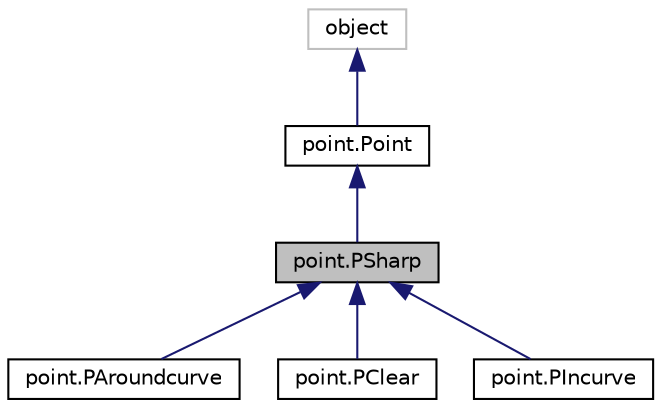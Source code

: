 digraph "point.PSharp"
{
  edge [fontname="Helvetica",fontsize="10",labelfontname="Helvetica",labelfontsize="10"];
  node [fontname="Helvetica",fontsize="10",shape=record];
  Node1 [label="point.PSharp",height=0.2,width=0.4,color="black", fillcolor="grey75", style="filled", fontcolor="black"];
  Node2 -> Node1 [dir="back",color="midnightblue",fontsize="10",style="solid"];
  Node2 [label="point.Point",height=0.2,width=0.4,color="black", fillcolor="white", style="filled",URL="$classpoint_1_1_point.html"];
  Node3 -> Node2 [dir="back",color="midnightblue",fontsize="10",style="solid"];
  Node3 [label="object",height=0.2,width=0.4,color="grey75", fillcolor="white", style="filled"];
  Node1 -> Node4 [dir="back",color="midnightblue",fontsize="10",style="solid"];
  Node4 [label="point.PAroundcurve",height=0.2,width=0.4,color="black", fillcolor="white", style="filled",URL="$classpoint_1_1_p_aroundcurve.html"];
  Node1 -> Node5 [dir="back",color="midnightblue",fontsize="10",style="solid"];
  Node5 [label="point.PClear",height=0.2,width=0.4,color="black", fillcolor="white", style="filled",URL="$classpoint_1_1_p_clear.html"];
  Node1 -> Node6 [dir="back",color="midnightblue",fontsize="10",style="solid"];
  Node6 [label="point.PIncurve",height=0.2,width=0.4,color="black", fillcolor="white", style="filled",URL="$classpoint_1_1_p_incurve.html"];
}
